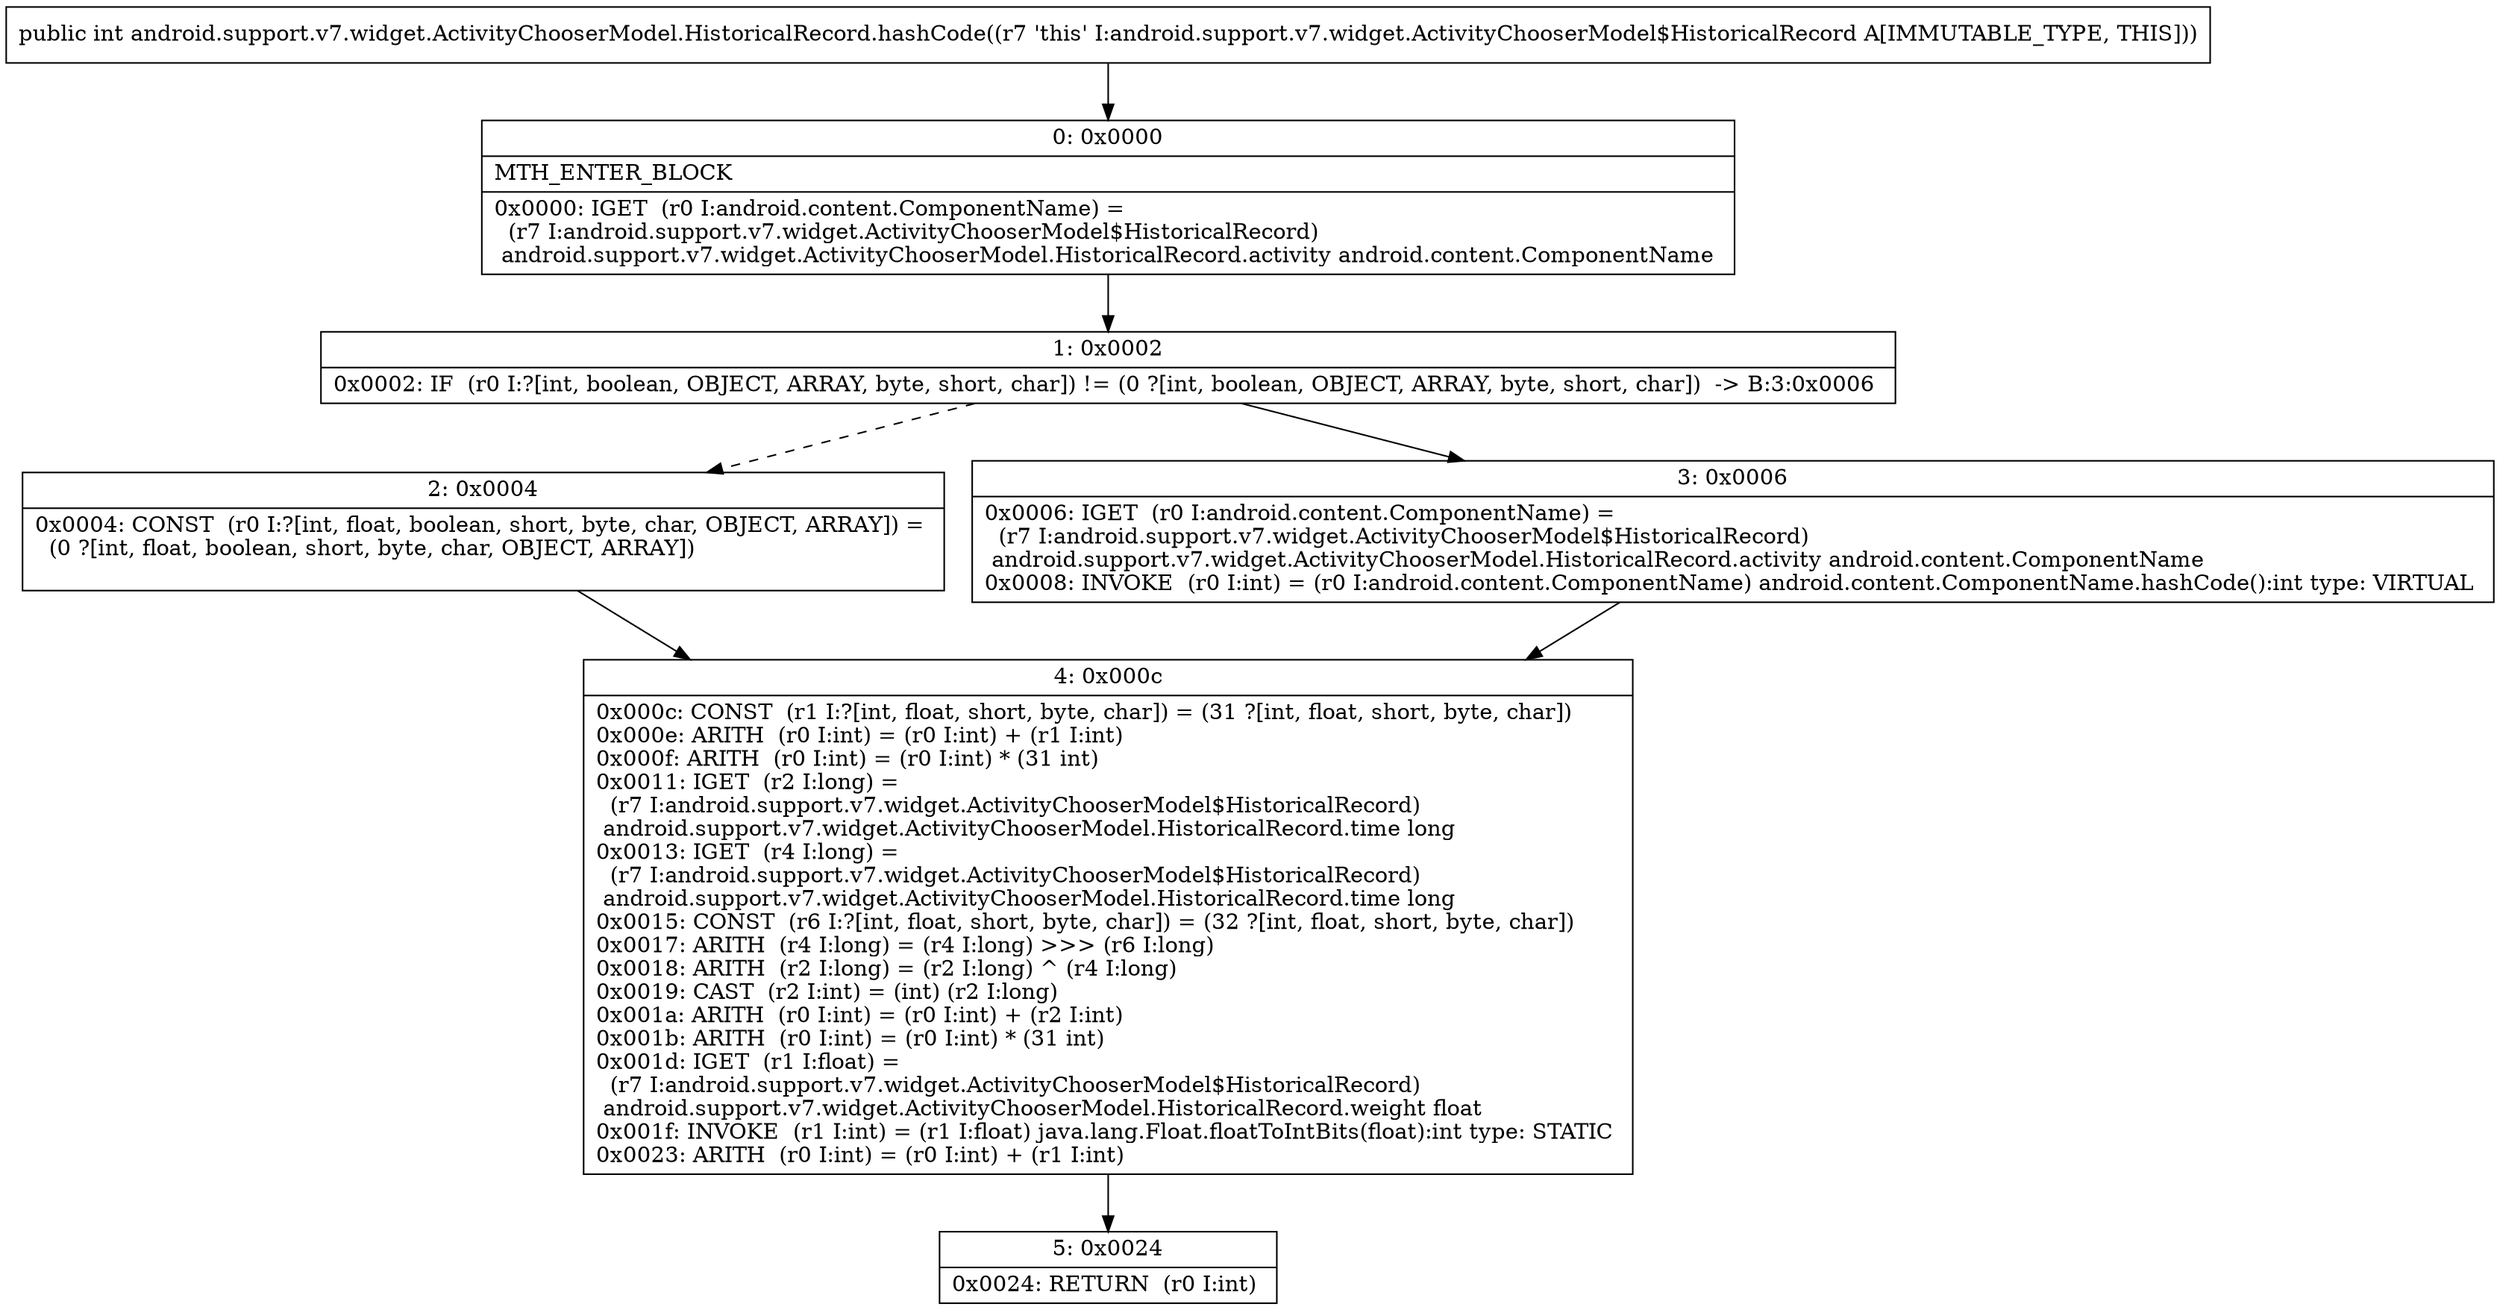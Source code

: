 digraph "CFG forandroid.support.v7.widget.ActivityChooserModel.HistoricalRecord.hashCode()I" {
Node_0 [shape=record,label="{0\:\ 0x0000|MTH_ENTER_BLOCK\l|0x0000: IGET  (r0 I:android.content.ComponentName) = \l  (r7 I:android.support.v7.widget.ActivityChooserModel$HistoricalRecord)\l android.support.v7.widget.ActivityChooserModel.HistoricalRecord.activity android.content.ComponentName \l}"];
Node_1 [shape=record,label="{1\:\ 0x0002|0x0002: IF  (r0 I:?[int, boolean, OBJECT, ARRAY, byte, short, char]) != (0 ?[int, boolean, OBJECT, ARRAY, byte, short, char])  \-\> B:3:0x0006 \l}"];
Node_2 [shape=record,label="{2\:\ 0x0004|0x0004: CONST  (r0 I:?[int, float, boolean, short, byte, char, OBJECT, ARRAY]) = \l  (0 ?[int, float, boolean, short, byte, char, OBJECT, ARRAY])\l \l}"];
Node_3 [shape=record,label="{3\:\ 0x0006|0x0006: IGET  (r0 I:android.content.ComponentName) = \l  (r7 I:android.support.v7.widget.ActivityChooserModel$HistoricalRecord)\l android.support.v7.widget.ActivityChooserModel.HistoricalRecord.activity android.content.ComponentName \l0x0008: INVOKE  (r0 I:int) = (r0 I:android.content.ComponentName) android.content.ComponentName.hashCode():int type: VIRTUAL \l}"];
Node_4 [shape=record,label="{4\:\ 0x000c|0x000c: CONST  (r1 I:?[int, float, short, byte, char]) = (31 ?[int, float, short, byte, char]) \l0x000e: ARITH  (r0 I:int) = (r0 I:int) + (r1 I:int) \l0x000f: ARITH  (r0 I:int) = (r0 I:int) * (31 int) \l0x0011: IGET  (r2 I:long) = \l  (r7 I:android.support.v7.widget.ActivityChooserModel$HistoricalRecord)\l android.support.v7.widget.ActivityChooserModel.HistoricalRecord.time long \l0x0013: IGET  (r4 I:long) = \l  (r7 I:android.support.v7.widget.ActivityChooserModel$HistoricalRecord)\l android.support.v7.widget.ActivityChooserModel.HistoricalRecord.time long \l0x0015: CONST  (r6 I:?[int, float, short, byte, char]) = (32 ?[int, float, short, byte, char]) \l0x0017: ARITH  (r4 I:long) = (r4 I:long) \>\>\> (r6 I:long) \l0x0018: ARITH  (r2 I:long) = (r2 I:long) ^ (r4 I:long) \l0x0019: CAST  (r2 I:int) = (int) (r2 I:long) \l0x001a: ARITH  (r0 I:int) = (r0 I:int) + (r2 I:int) \l0x001b: ARITH  (r0 I:int) = (r0 I:int) * (31 int) \l0x001d: IGET  (r1 I:float) = \l  (r7 I:android.support.v7.widget.ActivityChooserModel$HistoricalRecord)\l android.support.v7.widget.ActivityChooserModel.HistoricalRecord.weight float \l0x001f: INVOKE  (r1 I:int) = (r1 I:float) java.lang.Float.floatToIntBits(float):int type: STATIC \l0x0023: ARITH  (r0 I:int) = (r0 I:int) + (r1 I:int) \l}"];
Node_5 [shape=record,label="{5\:\ 0x0024|0x0024: RETURN  (r0 I:int) \l}"];
MethodNode[shape=record,label="{public int android.support.v7.widget.ActivityChooserModel.HistoricalRecord.hashCode((r7 'this' I:android.support.v7.widget.ActivityChooserModel$HistoricalRecord A[IMMUTABLE_TYPE, THIS])) }"];
MethodNode -> Node_0;
Node_0 -> Node_1;
Node_1 -> Node_2[style=dashed];
Node_1 -> Node_3;
Node_2 -> Node_4;
Node_3 -> Node_4;
Node_4 -> Node_5;
}

